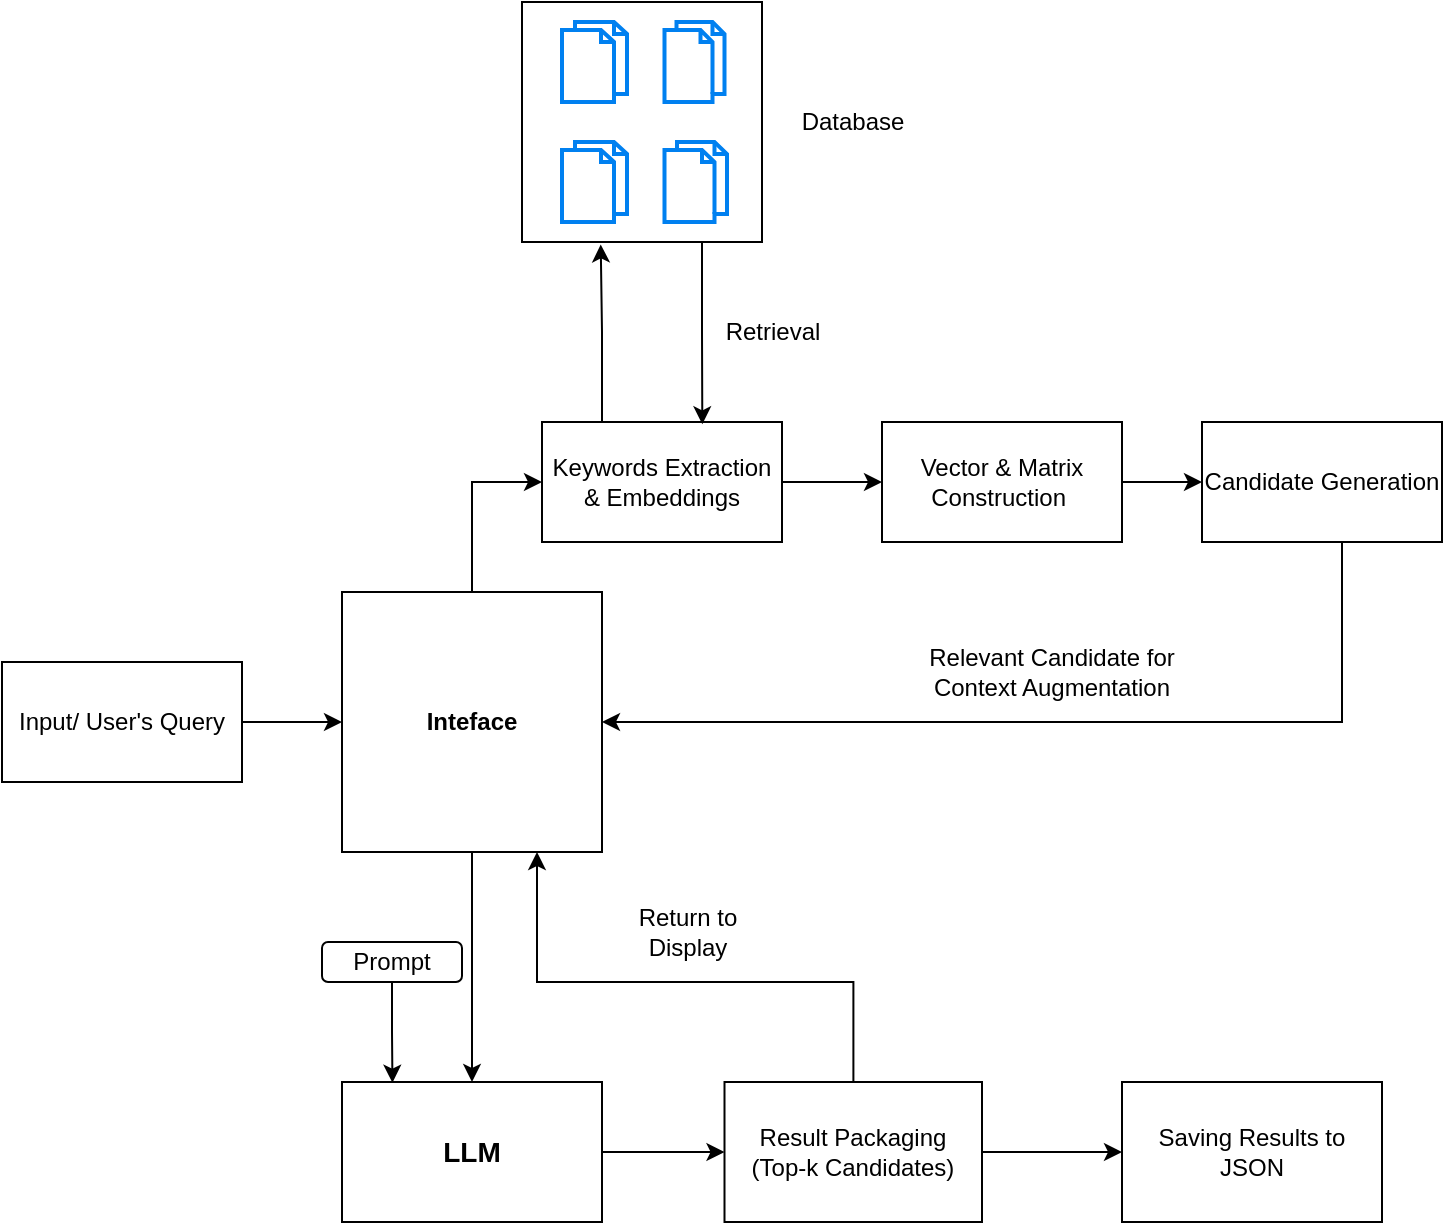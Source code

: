 <mxfile version="26.2.10">
  <diagram name="Page-1" id="JaTxogiYewoOS1oY42Er">
    <mxGraphModel dx="1389" dy="648" grid="1" gridSize="10" guides="1" tooltips="1" connect="1" arrows="1" fold="1" page="1" pageScale="1" pageWidth="827" pageHeight="1169" math="0" shadow="0">
      <root>
        <mxCell id="0" />
        <mxCell id="1" parent="0" />
        <mxCell id="EhBfr1RdsiaJjfYOSPly-15" value="" style="rounded=0;whiteSpace=wrap;html=1;" vertex="1" parent="1">
          <mxGeometry x="270" y="10" width="120" height="120" as="geometry" />
        </mxCell>
        <mxCell id="EhBfr1RdsiaJjfYOSPly-1" style="edgeStyle=orthogonalEdgeStyle;rounded=0;orthogonalLoop=1;jettySize=auto;html=1;entryX=0;entryY=0.5;entryDx=0;entryDy=0;" edge="1" parent="1" source="1A07JjEnzSDgfy75ZeXQ-1" target="1A07JjEnzSDgfy75ZeXQ-2">
          <mxGeometry relative="1" as="geometry" />
        </mxCell>
        <mxCell id="1A07JjEnzSDgfy75ZeXQ-1" value="Input/ User&#39;s Query" style="rounded=0;whiteSpace=wrap;html=1;" parent="1" vertex="1">
          <mxGeometry x="10" y="340" width="120" height="60" as="geometry" />
        </mxCell>
        <mxCell id="EhBfr1RdsiaJjfYOSPly-5" style="edgeStyle=orthogonalEdgeStyle;rounded=0;orthogonalLoop=1;jettySize=auto;html=1;entryX=0;entryY=0.5;entryDx=0;entryDy=0;" edge="1" parent="1" source="1A07JjEnzSDgfy75ZeXQ-2" target="EhBfr1RdsiaJjfYOSPly-2">
          <mxGeometry relative="1" as="geometry" />
        </mxCell>
        <mxCell id="EhBfr1RdsiaJjfYOSPly-23" style="edgeStyle=orthogonalEdgeStyle;rounded=0;orthogonalLoop=1;jettySize=auto;html=1;entryX=0.5;entryY=0;entryDx=0;entryDy=0;" edge="1" parent="1" source="1A07JjEnzSDgfy75ZeXQ-2" target="EhBfr1RdsiaJjfYOSPly-22">
          <mxGeometry relative="1" as="geometry" />
        </mxCell>
        <mxCell id="1A07JjEnzSDgfy75ZeXQ-2" value="&lt;b&gt;Inteface&lt;/b&gt;" style="rounded=0;whiteSpace=wrap;html=1;" parent="1" vertex="1">
          <mxGeometry x="180" y="305" width="130" height="130" as="geometry" />
        </mxCell>
        <mxCell id="EhBfr1RdsiaJjfYOSPly-6" style="edgeStyle=orthogonalEdgeStyle;rounded=0;orthogonalLoop=1;jettySize=auto;html=1;entryX=0;entryY=0.5;entryDx=0;entryDy=0;" edge="1" parent="1" source="EhBfr1RdsiaJjfYOSPly-2" target="EhBfr1RdsiaJjfYOSPly-3">
          <mxGeometry relative="1" as="geometry" />
        </mxCell>
        <mxCell id="EhBfr1RdsiaJjfYOSPly-2" value="Keywords Extraction &amp;amp; Embeddings" style="rounded=0;whiteSpace=wrap;html=1;" vertex="1" parent="1">
          <mxGeometry x="280" y="220" width="120" height="60" as="geometry" />
        </mxCell>
        <mxCell id="EhBfr1RdsiaJjfYOSPly-7" style="edgeStyle=orthogonalEdgeStyle;rounded=0;orthogonalLoop=1;jettySize=auto;html=1;entryX=0;entryY=0.5;entryDx=0;entryDy=0;" edge="1" parent="1" source="EhBfr1RdsiaJjfYOSPly-3" target="EhBfr1RdsiaJjfYOSPly-4">
          <mxGeometry relative="1" as="geometry" />
        </mxCell>
        <mxCell id="EhBfr1RdsiaJjfYOSPly-3" value="Vector &amp;amp; Matrix Construction&amp;nbsp;" style="rounded=0;whiteSpace=wrap;html=1;" vertex="1" parent="1">
          <mxGeometry x="450" y="220" width="120" height="60" as="geometry" />
        </mxCell>
        <mxCell id="EhBfr1RdsiaJjfYOSPly-20" style="edgeStyle=orthogonalEdgeStyle;rounded=0;orthogonalLoop=1;jettySize=auto;html=1;entryX=1;entryY=0.5;entryDx=0;entryDy=0;" edge="1" parent="1" source="EhBfr1RdsiaJjfYOSPly-4" target="1A07JjEnzSDgfy75ZeXQ-2">
          <mxGeometry relative="1" as="geometry">
            <Array as="points">
              <mxPoint x="680" y="370" />
            </Array>
          </mxGeometry>
        </mxCell>
        <mxCell id="EhBfr1RdsiaJjfYOSPly-4" value="Candidate Generation" style="rounded=0;whiteSpace=wrap;html=1;" vertex="1" parent="1">
          <mxGeometry x="610" y="220" width="120" height="60" as="geometry" />
        </mxCell>
        <mxCell id="EhBfr1RdsiaJjfYOSPly-11" value="" style="html=1;verticalLabelPosition=bottom;align=center;labelBackgroundColor=#ffffff;verticalAlign=top;strokeWidth=2;strokeColor=#0080F0;shadow=0;dashed=0;shape=mxgraph.ios7.icons.documents;" vertex="1" parent="1">
          <mxGeometry x="290" y="20" width="32.5" height="40" as="geometry" />
        </mxCell>
        <mxCell id="EhBfr1RdsiaJjfYOSPly-12" value="" style="html=1;verticalLabelPosition=bottom;align=center;labelBackgroundColor=#ffffff;verticalAlign=top;strokeWidth=2;strokeColor=#0080F0;shadow=0;dashed=0;shape=mxgraph.ios7.icons.documents;" vertex="1" parent="1">
          <mxGeometry x="341.25" y="80" width="31.25" height="40" as="geometry" />
        </mxCell>
        <mxCell id="EhBfr1RdsiaJjfYOSPly-13" value="" style="html=1;verticalLabelPosition=bottom;align=center;labelBackgroundColor=#ffffff;verticalAlign=top;strokeWidth=2;strokeColor=#0080F0;shadow=0;dashed=0;shape=mxgraph.ios7.icons.documents;" vertex="1" parent="1">
          <mxGeometry x="290" y="80" width="32.5" height="40" as="geometry" />
        </mxCell>
        <mxCell id="EhBfr1RdsiaJjfYOSPly-14" value="" style="html=1;verticalLabelPosition=bottom;align=center;labelBackgroundColor=#ffffff;verticalAlign=top;strokeWidth=2;strokeColor=#0080F0;shadow=0;dashed=0;shape=mxgraph.ios7.icons.documents;" vertex="1" parent="1">
          <mxGeometry x="341.25" y="20" width="30" height="40" as="geometry" />
        </mxCell>
        <mxCell id="EhBfr1RdsiaJjfYOSPly-16" style="edgeStyle=orthogonalEdgeStyle;rounded=0;orthogonalLoop=1;jettySize=auto;html=1;exitX=0.25;exitY=0;exitDx=0;exitDy=0;entryX=0.328;entryY=1.01;entryDx=0;entryDy=0;entryPerimeter=0;" edge="1" parent="1" source="EhBfr1RdsiaJjfYOSPly-2" target="EhBfr1RdsiaJjfYOSPly-15">
          <mxGeometry relative="1" as="geometry" />
        </mxCell>
        <mxCell id="EhBfr1RdsiaJjfYOSPly-17" style="edgeStyle=orthogonalEdgeStyle;rounded=0;orthogonalLoop=1;jettySize=auto;html=1;exitX=0.75;exitY=1;exitDx=0;exitDy=0;entryX=0.668;entryY=0.019;entryDx=0;entryDy=0;entryPerimeter=0;" edge="1" parent="1" source="EhBfr1RdsiaJjfYOSPly-15" target="EhBfr1RdsiaJjfYOSPly-2">
          <mxGeometry relative="1" as="geometry" />
        </mxCell>
        <mxCell id="EhBfr1RdsiaJjfYOSPly-19" value="Retrieval" style="text;html=1;align=center;verticalAlign=middle;resizable=0;points=[];autosize=1;strokeColor=none;fillColor=none;" vertex="1" parent="1">
          <mxGeometry x="360" y="160" width="70" height="30" as="geometry" />
        </mxCell>
        <mxCell id="EhBfr1RdsiaJjfYOSPly-21" value="Relevant Candidate for Context Augmentation" style="text;html=1;align=center;verticalAlign=middle;whiteSpace=wrap;rounded=0;" vertex="1" parent="1">
          <mxGeometry x="460" y="330" width="150" height="30" as="geometry" />
        </mxCell>
        <mxCell id="EhBfr1RdsiaJjfYOSPly-27" style="edgeStyle=orthogonalEdgeStyle;rounded=0;orthogonalLoop=1;jettySize=auto;html=1;" edge="1" parent="1" source="EhBfr1RdsiaJjfYOSPly-22" target="EhBfr1RdsiaJjfYOSPly-28">
          <mxGeometry relative="1" as="geometry">
            <mxPoint x="370.0" y="585" as="targetPoint" />
          </mxGeometry>
        </mxCell>
        <mxCell id="EhBfr1RdsiaJjfYOSPly-22" value="&lt;b&gt;&lt;font style=&quot;font-size: 14px;&quot;&gt;LLM&lt;/font&gt;&lt;/b&gt;" style="rounded=0;whiteSpace=wrap;html=1;" vertex="1" parent="1">
          <mxGeometry x="180" y="550" width="130" height="70" as="geometry" />
        </mxCell>
        <mxCell id="EhBfr1RdsiaJjfYOSPly-24" value="Prompt" style="rounded=1;whiteSpace=wrap;html=1;" vertex="1" parent="1">
          <mxGeometry x="170" y="480" width="70" height="20" as="geometry" />
        </mxCell>
        <mxCell id="EhBfr1RdsiaJjfYOSPly-25" style="edgeStyle=orthogonalEdgeStyle;rounded=0;orthogonalLoop=1;jettySize=auto;html=1;entryX=0.194;entryY=0.005;entryDx=0;entryDy=0;entryPerimeter=0;" edge="1" parent="1" source="EhBfr1RdsiaJjfYOSPly-24" target="EhBfr1RdsiaJjfYOSPly-22">
          <mxGeometry relative="1" as="geometry" />
        </mxCell>
        <mxCell id="EhBfr1RdsiaJjfYOSPly-30" style="edgeStyle=orthogonalEdgeStyle;rounded=0;orthogonalLoop=1;jettySize=auto;html=1;entryX=0;entryY=0.5;entryDx=0;entryDy=0;" edge="1" parent="1" source="EhBfr1RdsiaJjfYOSPly-28" target="EhBfr1RdsiaJjfYOSPly-29">
          <mxGeometry relative="1" as="geometry" />
        </mxCell>
        <mxCell id="EhBfr1RdsiaJjfYOSPly-32" style="edgeStyle=orthogonalEdgeStyle;rounded=0;orthogonalLoop=1;jettySize=auto;html=1;entryX=0.75;entryY=1;entryDx=0;entryDy=0;" edge="1" parent="1" source="EhBfr1RdsiaJjfYOSPly-28" target="1A07JjEnzSDgfy75ZeXQ-2">
          <mxGeometry relative="1" as="geometry">
            <Array as="points">
              <mxPoint x="436" y="500" />
              <mxPoint x="278" y="500" />
            </Array>
          </mxGeometry>
        </mxCell>
        <mxCell id="EhBfr1RdsiaJjfYOSPly-28" value="Result Packaging&lt;div&gt;(Top-k Candidates)&lt;/div&gt;" style="rounded=0;whiteSpace=wrap;html=1;" vertex="1" parent="1">
          <mxGeometry x="371.25" y="550" width="128.75" height="70" as="geometry" />
        </mxCell>
        <mxCell id="EhBfr1RdsiaJjfYOSPly-29" value="Saving Results to JSON" style="rounded=0;whiteSpace=wrap;html=1;" vertex="1" parent="1">
          <mxGeometry x="570" y="550" width="130" height="70" as="geometry" />
        </mxCell>
        <mxCell id="EhBfr1RdsiaJjfYOSPly-33" value="Return to Display" style="text;html=1;align=center;verticalAlign=middle;whiteSpace=wrap;rounded=0;" vertex="1" parent="1">
          <mxGeometry x="322.5" y="460" width="60" height="30" as="geometry" />
        </mxCell>
        <mxCell id="EhBfr1RdsiaJjfYOSPly-34" value="Database" style="text;html=1;align=center;verticalAlign=middle;resizable=0;points=[];autosize=1;strokeColor=none;fillColor=none;" vertex="1" parent="1">
          <mxGeometry x="400" y="55" width="70" height="30" as="geometry" />
        </mxCell>
      </root>
    </mxGraphModel>
  </diagram>
</mxfile>
